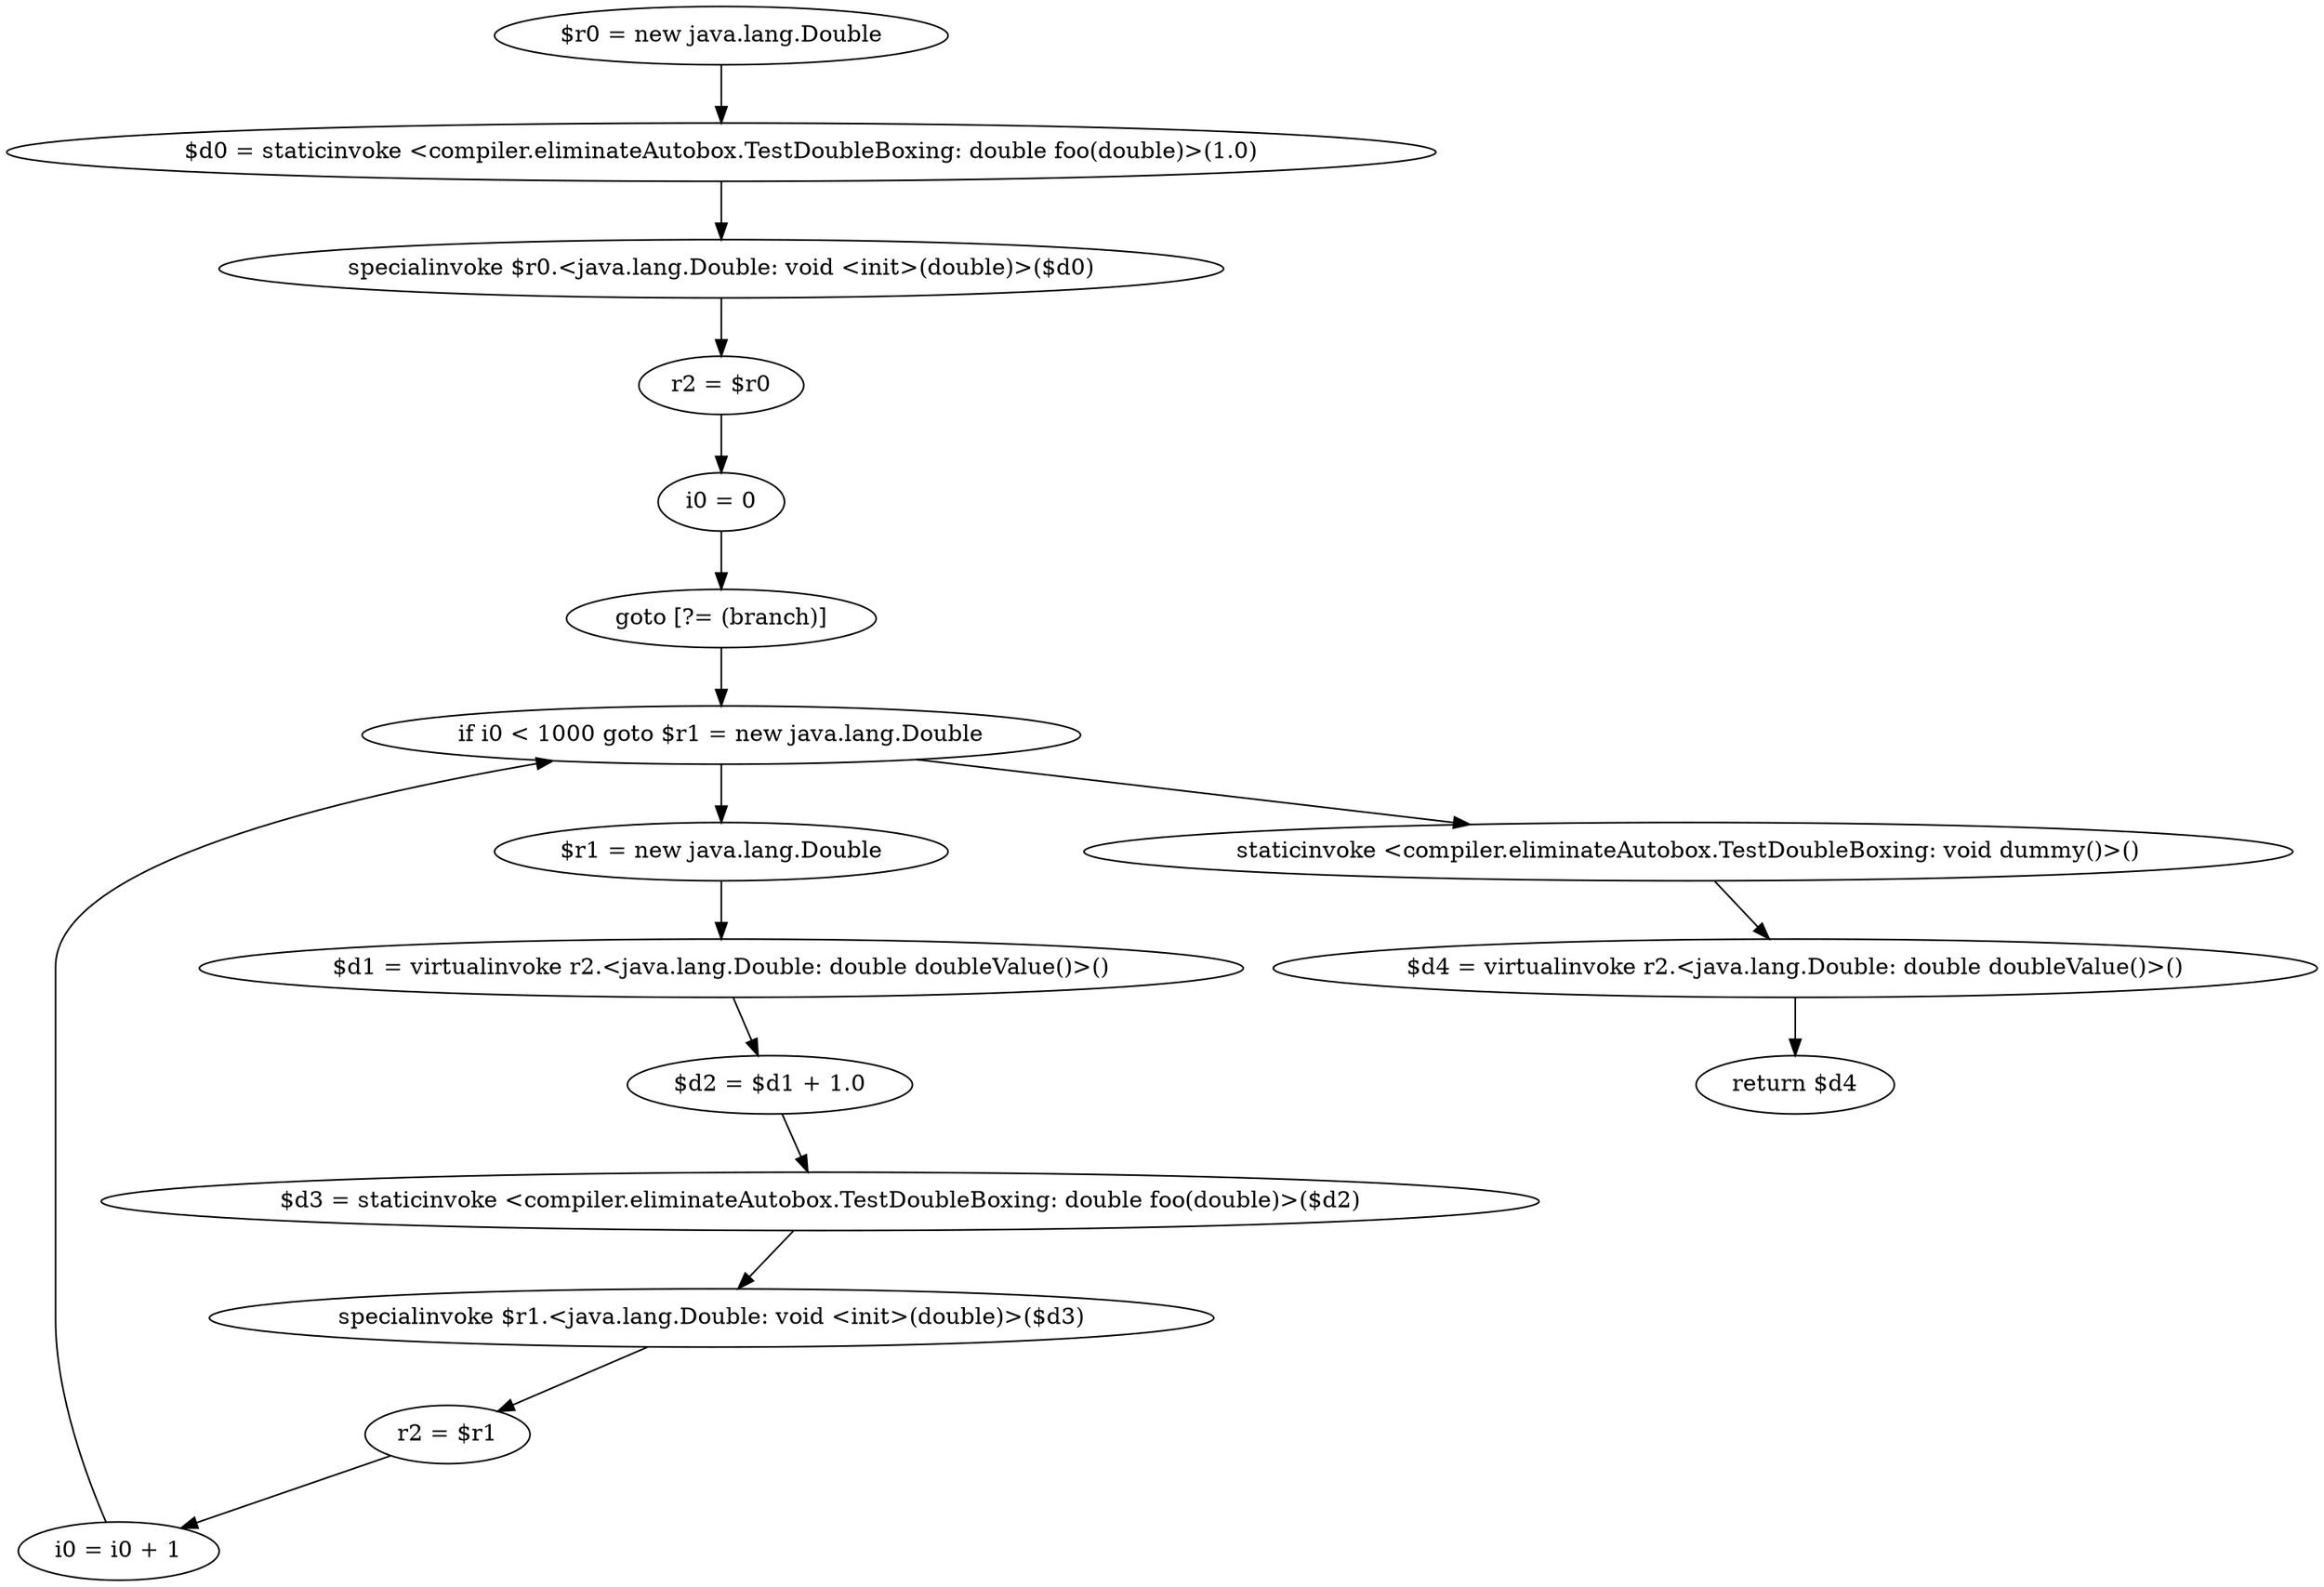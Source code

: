 digraph "unitGraph" {
    "$r0 = new java.lang.Double"
    "$d0 = staticinvoke <compiler.eliminateAutobox.TestDoubleBoxing: double foo(double)>(1.0)"
    "specialinvoke $r0.<java.lang.Double: void <init>(double)>($d0)"
    "r2 = $r0"
    "i0 = 0"
    "goto [?= (branch)]"
    "$r1 = new java.lang.Double"
    "$d1 = virtualinvoke r2.<java.lang.Double: double doubleValue()>()"
    "$d2 = $d1 + 1.0"
    "$d3 = staticinvoke <compiler.eliminateAutobox.TestDoubleBoxing: double foo(double)>($d2)"
    "specialinvoke $r1.<java.lang.Double: void <init>(double)>($d3)"
    "r2 = $r1"
    "i0 = i0 + 1"
    "if i0 < 1000 goto $r1 = new java.lang.Double"
    "staticinvoke <compiler.eliminateAutobox.TestDoubleBoxing: void dummy()>()"
    "$d4 = virtualinvoke r2.<java.lang.Double: double doubleValue()>()"
    "return $d4"
    "$r0 = new java.lang.Double"->"$d0 = staticinvoke <compiler.eliminateAutobox.TestDoubleBoxing: double foo(double)>(1.0)";
    "$d0 = staticinvoke <compiler.eliminateAutobox.TestDoubleBoxing: double foo(double)>(1.0)"->"specialinvoke $r0.<java.lang.Double: void <init>(double)>($d0)";
    "specialinvoke $r0.<java.lang.Double: void <init>(double)>($d0)"->"r2 = $r0";
    "r2 = $r0"->"i0 = 0";
    "i0 = 0"->"goto [?= (branch)]";
    "goto [?= (branch)]"->"if i0 < 1000 goto $r1 = new java.lang.Double";
    "$r1 = new java.lang.Double"->"$d1 = virtualinvoke r2.<java.lang.Double: double doubleValue()>()";
    "$d1 = virtualinvoke r2.<java.lang.Double: double doubleValue()>()"->"$d2 = $d1 + 1.0";
    "$d2 = $d1 + 1.0"->"$d3 = staticinvoke <compiler.eliminateAutobox.TestDoubleBoxing: double foo(double)>($d2)";
    "$d3 = staticinvoke <compiler.eliminateAutobox.TestDoubleBoxing: double foo(double)>($d2)"->"specialinvoke $r1.<java.lang.Double: void <init>(double)>($d3)";
    "specialinvoke $r1.<java.lang.Double: void <init>(double)>($d3)"->"r2 = $r1";
    "r2 = $r1"->"i0 = i0 + 1";
    "i0 = i0 + 1"->"if i0 < 1000 goto $r1 = new java.lang.Double";
    "if i0 < 1000 goto $r1 = new java.lang.Double"->"staticinvoke <compiler.eliminateAutobox.TestDoubleBoxing: void dummy()>()";
    "if i0 < 1000 goto $r1 = new java.lang.Double"->"$r1 = new java.lang.Double";
    "staticinvoke <compiler.eliminateAutobox.TestDoubleBoxing: void dummy()>()"->"$d4 = virtualinvoke r2.<java.lang.Double: double doubleValue()>()";
    "$d4 = virtualinvoke r2.<java.lang.Double: double doubleValue()>()"->"return $d4";
}
